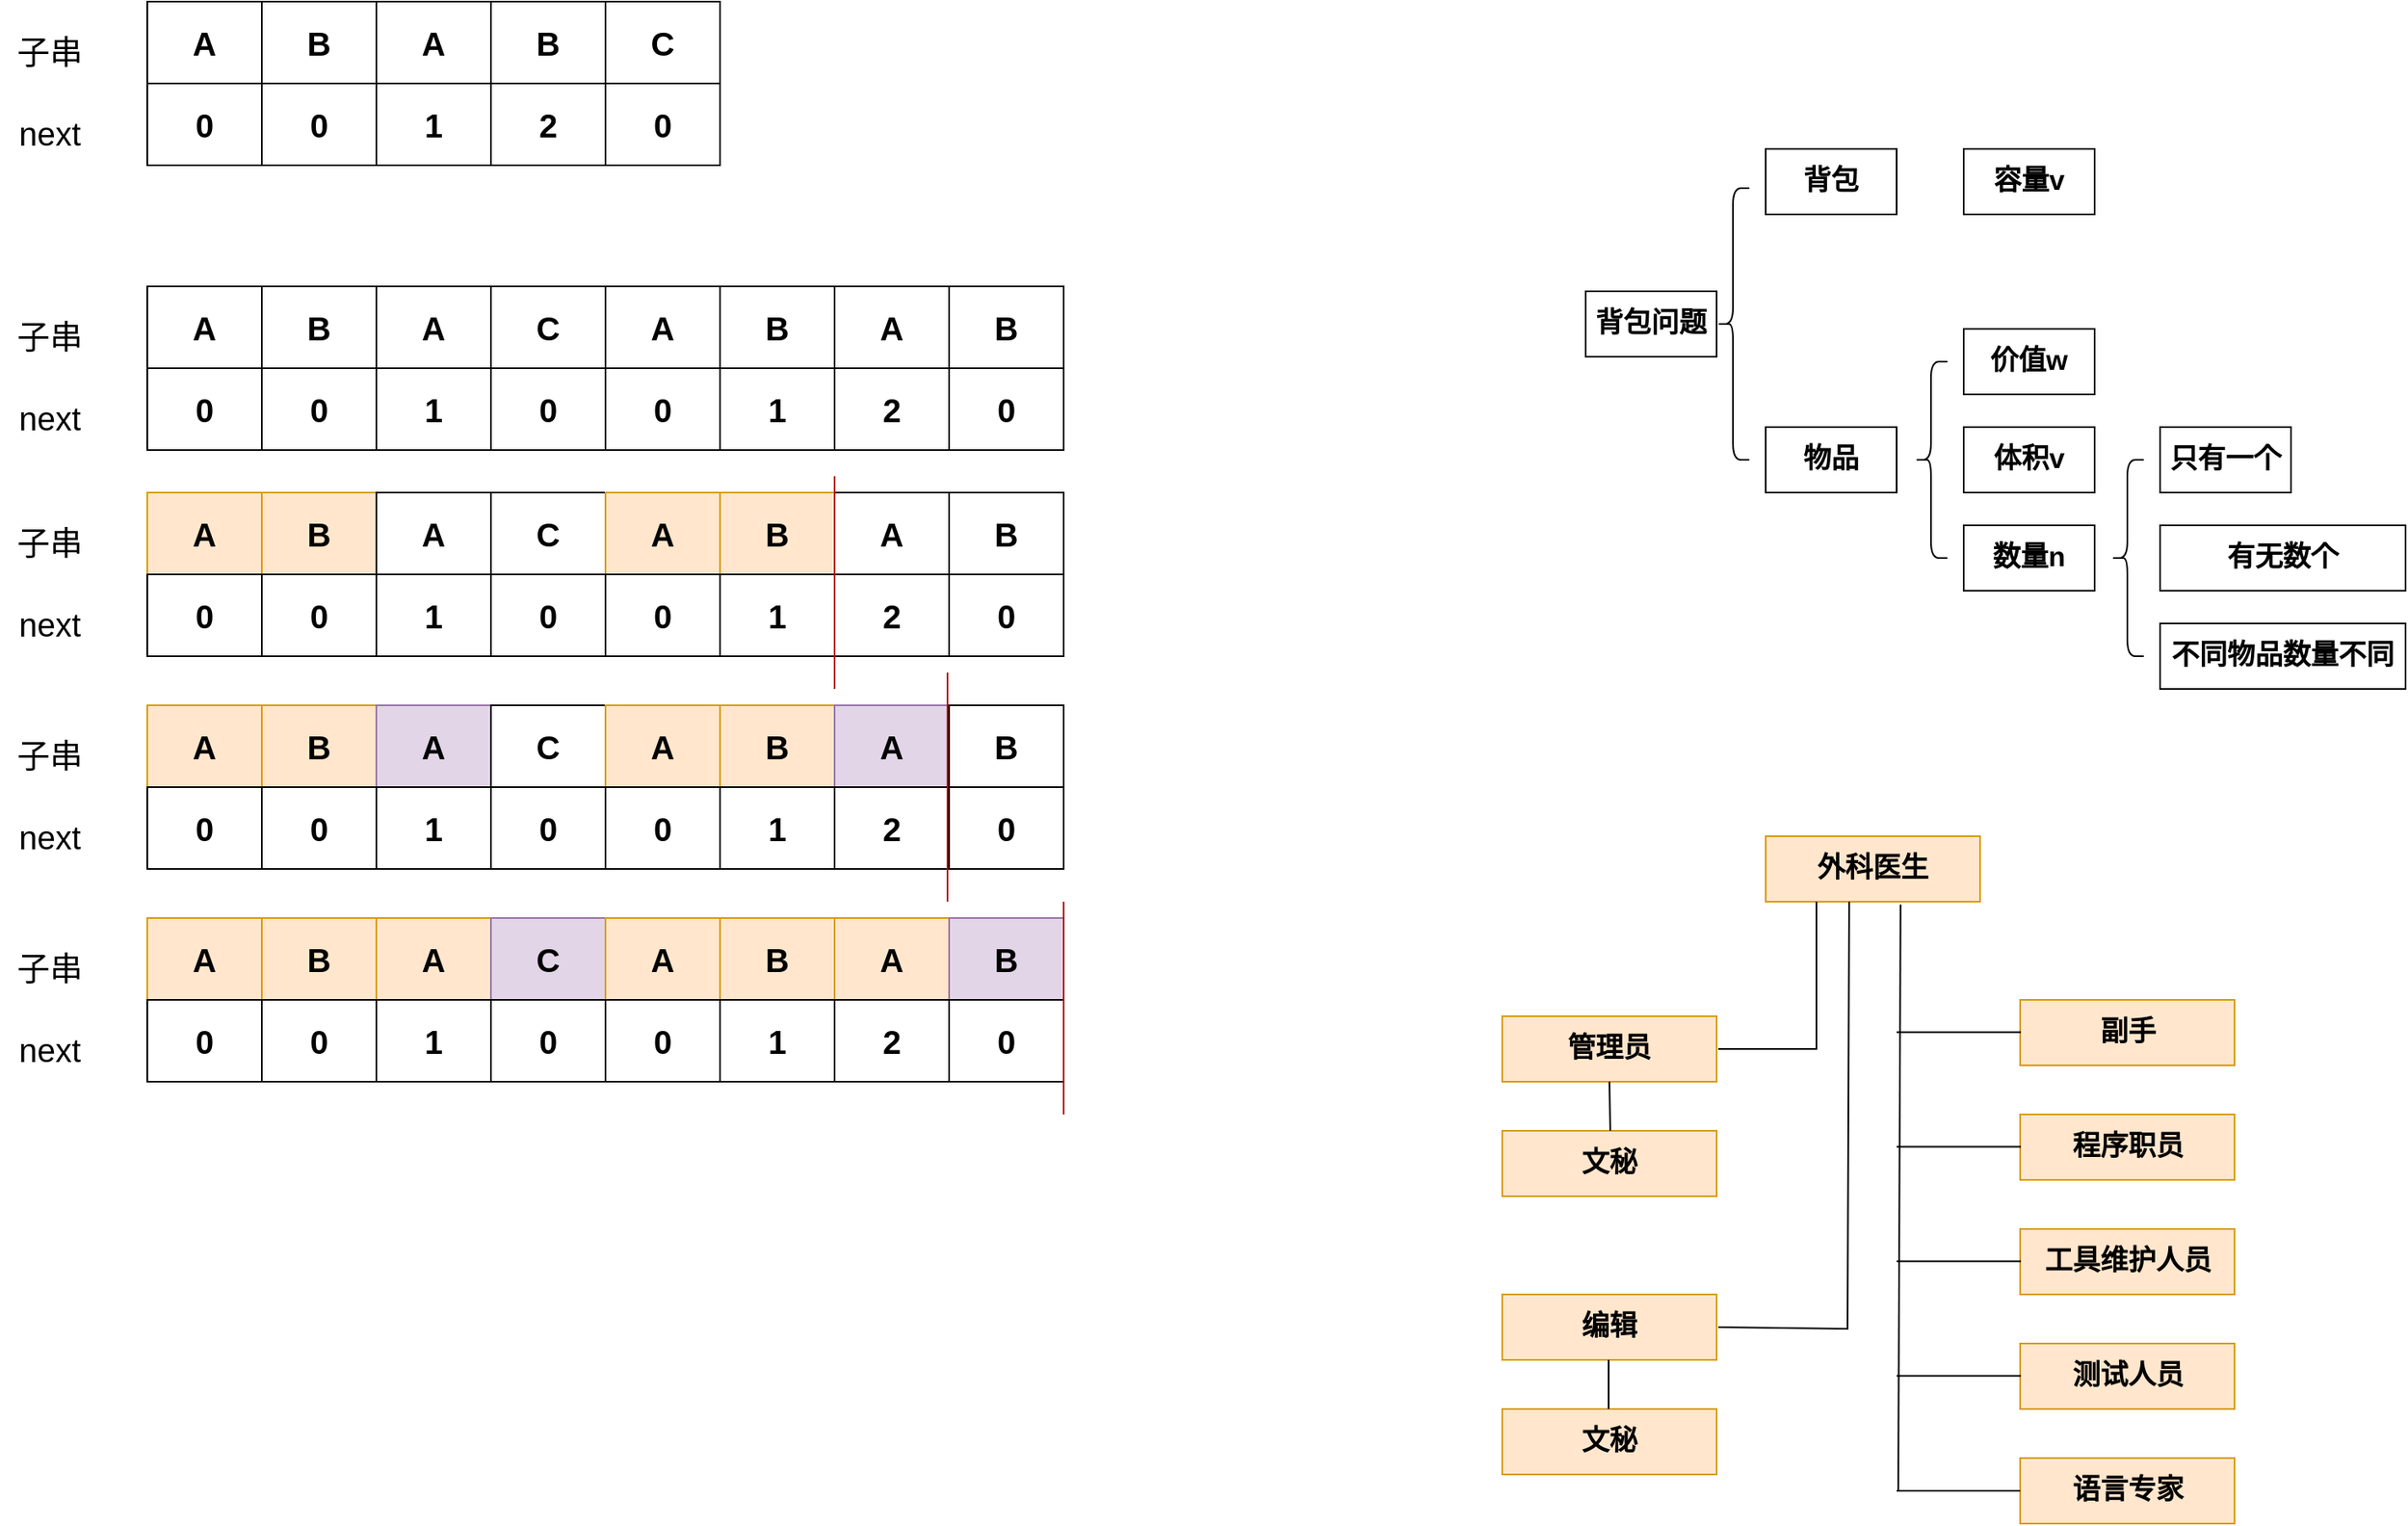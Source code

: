 <mxfile version="24.7.17">
  <diagram name="第 1 页" id="jig5XQP9XCwdvTIta5L3">
    <mxGraphModel dx="1285" dy="866" grid="1" gridSize="10" guides="1" tooltips="1" connect="1" arrows="1" fold="1" page="0" pageScale="1" pageWidth="1169" pageHeight="827" math="0" shadow="0">
      <root>
        <mxCell id="0" />
        <mxCell id="1" parent="0" />
        <mxCell id="a-c-lI692ojfHMqZbVmZ-2" value="&lt;b&gt;&lt;font style=&quot;font-size: 20px;&quot;&gt;A&lt;/font&gt;&lt;/b&gt;" style="rounded=0;whiteSpace=wrap;html=1;" parent="1" vertex="1">
          <mxGeometry x="330" y="140" width="70" height="50" as="geometry" />
        </mxCell>
        <mxCell id="a-c-lI692ojfHMqZbVmZ-3" value="&lt;b&gt;&lt;font style=&quot;font-size: 20px;&quot;&gt;0&lt;/font&gt;&lt;/b&gt;" style="rounded=0;whiteSpace=wrap;html=1;" parent="1" vertex="1">
          <mxGeometry x="330" y="190" width="70" height="50" as="geometry" />
        </mxCell>
        <mxCell id="a-c-lI692ojfHMqZbVmZ-4" value="&lt;b&gt;&lt;font style=&quot;font-size: 20px;&quot;&gt;B&lt;/font&gt;&lt;/b&gt;" style="rounded=0;whiteSpace=wrap;html=1;" parent="1" vertex="1">
          <mxGeometry x="400" y="140" width="70" height="50" as="geometry" />
        </mxCell>
        <mxCell id="a-c-lI692ojfHMqZbVmZ-5" value="&lt;b&gt;&lt;font style=&quot;font-size: 20px;&quot;&gt;0&lt;/font&gt;&lt;/b&gt;" style="rounded=0;whiteSpace=wrap;html=1;" parent="1" vertex="1">
          <mxGeometry x="400" y="190" width="70" height="50" as="geometry" />
        </mxCell>
        <mxCell id="a-c-lI692ojfHMqZbVmZ-6" value="&lt;b&gt;&lt;font style=&quot;font-size: 20px;&quot;&gt;A&lt;/font&gt;&lt;/b&gt;" style="rounded=0;whiteSpace=wrap;html=1;" parent="1" vertex="1">
          <mxGeometry x="470" y="140" width="70" height="50" as="geometry" />
        </mxCell>
        <mxCell id="a-c-lI692ojfHMqZbVmZ-7" value="&lt;b&gt;&lt;font style=&quot;font-size: 20px;&quot;&gt;1&lt;/font&gt;&lt;/b&gt;" style="rounded=0;whiteSpace=wrap;html=1;" parent="1" vertex="1">
          <mxGeometry x="470" y="190" width="70" height="50" as="geometry" />
        </mxCell>
        <mxCell id="a-c-lI692ojfHMqZbVmZ-8" value="&lt;b&gt;&lt;font style=&quot;font-size: 20px;&quot;&gt;B&lt;/font&gt;&lt;/b&gt;" style="rounded=0;whiteSpace=wrap;html=1;" parent="1" vertex="1">
          <mxGeometry x="540" y="140" width="70" height="50" as="geometry" />
        </mxCell>
        <mxCell id="a-c-lI692ojfHMqZbVmZ-9" value="&lt;b&gt;&lt;font style=&quot;font-size: 20px;&quot;&gt;2&lt;/font&gt;&lt;/b&gt;" style="rounded=0;whiteSpace=wrap;html=1;" parent="1" vertex="1">
          <mxGeometry x="540" y="190" width="70" height="50" as="geometry" />
        </mxCell>
        <mxCell id="a-c-lI692ojfHMqZbVmZ-10" value="&lt;b&gt;&lt;font style=&quot;font-size: 20px;&quot;&gt;C&lt;/font&gt;&lt;/b&gt;" style="rounded=0;whiteSpace=wrap;html=1;" parent="1" vertex="1">
          <mxGeometry x="610" y="140" width="70" height="50" as="geometry" />
        </mxCell>
        <mxCell id="a-c-lI692ojfHMqZbVmZ-11" value="&lt;b&gt;&lt;font style=&quot;font-size: 20px;&quot;&gt;0&lt;/font&gt;&lt;/b&gt;" style="rounded=0;whiteSpace=wrap;html=1;" parent="1" vertex="1">
          <mxGeometry x="610" y="190" width="70" height="50" as="geometry" />
        </mxCell>
        <mxCell id="a-c-lI692ojfHMqZbVmZ-14" value="子串" style="text;html=1;align=center;verticalAlign=middle;resizable=0;points=[];autosize=1;strokeColor=none;fillColor=none;fontSize=20;" parent="1" vertex="1">
          <mxGeometry x="240" y="150" width="60" height="40" as="geometry" />
        </mxCell>
        <mxCell id="a-c-lI692ojfHMqZbVmZ-15" value="next" style="text;html=1;align=center;verticalAlign=middle;resizable=0;points=[];autosize=1;strokeColor=none;fillColor=none;fontSize=20;" parent="1" vertex="1">
          <mxGeometry x="240" y="200" width="60" height="40" as="geometry" />
        </mxCell>
        <mxCell id="ZGrVJlca84TRzesFdWJW-1" value="&lt;b&gt;&lt;font style=&quot;font-size: 20px;&quot;&gt;A&lt;/font&gt;&lt;/b&gt;" style="rounded=0;whiteSpace=wrap;html=1;" parent="1" vertex="1">
          <mxGeometry x="330" y="314" width="70" height="50" as="geometry" />
        </mxCell>
        <mxCell id="ZGrVJlca84TRzesFdWJW-2" value="&lt;b&gt;&lt;font style=&quot;font-size: 20px;&quot;&gt;0&lt;/font&gt;&lt;/b&gt;" style="rounded=0;whiteSpace=wrap;html=1;" parent="1" vertex="1">
          <mxGeometry x="330" y="364" width="70" height="50" as="geometry" />
        </mxCell>
        <mxCell id="ZGrVJlca84TRzesFdWJW-3" value="&lt;b&gt;&lt;font style=&quot;font-size: 20px;&quot;&gt;B&lt;/font&gt;&lt;/b&gt;" style="rounded=0;whiteSpace=wrap;html=1;" parent="1" vertex="1">
          <mxGeometry x="400" y="314" width="70" height="50" as="geometry" />
        </mxCell>
        <mxCell id="ZGrVJlca84TRzesFdWJW-4" value="&lt;b&gt;&lt;font style=&quot;font-size: 20px;&quot;&gt;0&lt;/font&gt;&lt;/b&gt;" style="rounded=0;whiteSpace=wrap;html=1;" parent="1" vertex="1">
          <mxGeometry x="400" y="364" width="70" height="50" as="geometry" />
        </mxCell>
        <mxCell id="ZGrVJlca84TRzesFdWJW-5" value="&lt;b&gt;&lt;font style=&quot;font-size: 20px;&quot;&gt;A&lt;/font&gt;&lt;/b&gt;" style="rounded=0;whiteSpace=wrap;html=1;" parent="1" vertex="1">
          <mxGeometry x="470" y="314" width="70" height="50" as="geometry" />
        </mxCell>
        <mxCell id="ZGrVJlca84TRzesFdWJW-6" value="&lt;b&gt;&lt;font style=&quot;font-size: 20px;&quot;&gt;1&lt;/font&gt;&lt;/b&gt;" style="rounded=0;whiteSpace=wrap;html=1;" parent="1" vertex="1">
          <mxGeometry x="470" y="364" width="70" height="50" as="geometry" />
        </mxCell>
        <mxCell id="ZGrVJlca84TRzesFdWJW-7" value="&lt;b&gt;&lt;font style=&quot;font-size: 20px;&quot;&gt;C&lt;/font&gt;&lt;/b&gt;" style="rounded=0;whiteSpace=wrap;html=1;" parent="1" vertex="1">
          <mxGeometry x="540" y="314" width="70" height="50" as="geometry" />
        </mxCell>
        <mxCell id="ZGrVJlca84TRzesFdWJW-8" value="&lt;b&gt;&lt;font style=&quot;font-size: 20px;&quot;&gt;0&lt;/font&gt;&lt;/b&gt;" style="rounded=0;whiteSpace=wrap;html=1;" parent="1" vertex="1">
          <mxGeometry x="540" y="364" width="70" height="50" as="geometry" />
        </mxCell>
        <mxCell id="ZGrVJlca84TRzesFdWJW-9" value="&lt;b&gt;&lt;font style=&quot;font-size: 20px;&quot;&gt;A&lt;/font&gt;&lt;/b&gt;" style="rounded=0;whiteSpace=wrap;html=1;" parent="1" vertex="1">
          <mxGeometry x="610" y="314" width="70" height="50" as="geometry" />
        </mxCell>
        <mxCell id="ZGrVJlca84TRzesFdWJW-10" value="&lt;b&gt;&lt;font style=&quot;font-size: 20px;&quot;&gt;0&lt;/font&gt;&lt;/b&gt;" style="rounded=0;whiteSpace=wrap;html=1;" parent="1" vertex="1">
          <mxGeometry x="610" y="364" width="70" height="50" as="geometry" />
        </mxCell>
        <mxCell id="ZGrVJlca84TRzesFdWJW-11" value="子串" style="text;html=1;align=center;verticalAlign=middle;resizable=0;points=[];autosize=1;strokeColor=none;fillColor=none;fontSize=20;" parent="1" vertex="1">
          <mxGeometry x="240" y="324" width="60" height="40" as="geometry" />
        </mxCell>
        <mxCell id="ZGrVJlca84TRzesFdWJW-12" value="next" style="text;html=1;align=center;verticalAlign=middle;resizable=0;points=[];autosize=1;strokeColor=none;fillColor=none;fontSize=20;" parent="1" vertex="1">
          <mxGeometry x="240" y="374" width="60" height="40" as="geometry" />
        </mxCell>
        <mxCell id="ZGrVJlca84TRzesFdWJW-13" value="&lt;b&gt;&lt;font style=&quot;font-size: 20px;&quot;&gt;B&lt;/font&gt;&lt;/b&gt;" style="rounded=0;whiteSpace=wrap;html=1;" parent="1" vertex="1">
          <mxGeometry x="680" y="314" width="70" height="50" as="geometry" />
        </mxCell>
        <mxCell id="ZGrVJlca84TRzesFdWJW-14" value="&lt;b&gt;&lt;font style=&quot;font-size: 20px;&quot;&gt;1&lt;/font&gt;&lt;/b&gt;" style="rounded=0;whiteSpace=wrap;html=1;" parent="1" vertex="1">
          <mxGeometry x="680" y="364" width="70" height="50" as="geometry" />
        </mxCell>
        <mxCell id="ZGrVJlca84TRzesFdWJW-15" value="&lt;b&gt;&lt;font style=&quot;font-size: 20px;&quot;&gt;A&lt;/font&gt;&lt;/b&gt;" style="rounded=0;whiteSpace=wrap;html=1;" parent="1" vertex="1">
          <mxGeometry x="750" y="314" width="70" height="50" as="geometry" />
        </mxCell>
        <mxCell id="ZGrVJlca84TRzesFdWJW-16" value="&lt;b&gt;&lt;font style=&quot;font-size: 20px;&quot;&gt;2&lt;/font&gt;&lt;/b&gt;" style="rounded=0;whiteSpace=wrap;html=1;" parent="1" vertex="1">
          <mxGeometry x="750" y="364" width="70" height="50" as="geometry" />
        </mxCell>
        <mxCell id="ZGrVJlca84TRzesFdWJW-17" value="&lt;b&gt;&lt;font style=&quot;font-size: 20px;&quot;&gt;B&lt;/font&gt;&lt;/b&gt;" style="rounded=0;whiteSpace=wrap;html=1;" parent="1" vertex="1">
          <mxGeometry x="820" y="314" width="70" height="50" as="geometry" />
        </mxCell>
        <mxCell id="ZGrVJlca84TRzesFdWJW-18" value="&lt;b&gt;&lt;font style=&quot;font-size: 20px;&quot;&gt;0&lt;/font&gt;&lt;/b&gt;" style="rounded=0;whiteSpace=wrap;html=1;" parent="1" vertex="1">
          <mxGeometry x="820" y="364" width="70" height="50" as="geometry" />
        </mxCell>
        <mxCell id="ZGrVJlca84TRzesFdWJW-19" value="&lt;b&gt;&lt;font style=&quot;font-size: 20px;&quot;&gt;A&lt;/font&gt;&lt;/b&gt;" style="rounded=0;whiteSpace=wrap;html=1;fillColor=#ffe6cc;strokeColor=#d79b00;" parent="1" vertex="1">
          <mxGeometry x="330" y="440" width="70" height="50" as="geometry" />
        </mxCell>
        <mxCell id="ZGrVJlca84TRzesFdWJW-20" value="&lt;b&gt;&lt;font style=&quot;font-size: 20px;&quot;&gt;0&lt;/font&gt;&lt;/b&gt;" style="rounded=0;whiteSpace=wrap;html=1;" parent="1" vertex="1">
          <mxGeometry x="330" y="490" width="70" height="50" as="geometry" />
        </mxCell>
        <mxCell id="ZGrVJlca84TRzesFdWJW-21" value="&lt;b&gt;&lt;font style=&quot;font-size: 20px;&quot;&gt;B&lt;/font&gt;&lt;/b&gt;" style="rounded=0;whiteSpace=wrap;html=1;fillColor=#ffe6cc;strokeColor=#d79b00;" parent="1" vertex="1">
          <mxGeometry x="400" y="440" width="70" height="50" as="geometry" />
        </mxCell>
        <mxCell id="ZGrVJlca84TRzesFdWJW-22" value="&lt;b&gt;&lt;font style=&quot;font-size: 20px;&quot;&gt;0&lt;/font&gt;&lt;/b&gt;" style="rounded=0;whiteSpace=wrap;html=1;" parent="1" vertex="1">
          <mxGeometry x="400" y="490" width="70" height="50" as="geometry" />
        </mxCell>
        <mxCell id="ZGrVJlca84TRzesFdWJW-23" value="&lt;b&gt;&lt;font style=&quot;font-size: 20px;&quot;&gt;A&lt;/font&gt;&lt;/b&gt;" style="rounded=0;whiteSpace=wrap;html=1;" parent="1" vertex="1">
          <mxGeometry x="470" y="440" width="70" height="50" as="geometry" />
        </mxCell>
        <mxCell id="ZGrVJlca84TRzesFdWJW-24" value="&lt;b&gt;&lt;font style=&quot;font-size: 20px;&quot;&gt;1&lt;/font&gt;&lt;/b&gt;" style="rounded=0;whiteSpace=wrap;html=1;" parent="1" vertex="1">
          <mxGeometry x="470" y="490" width="70" height="50" as="geometry" />
        </mxCell>
        <mxCell id="ZGrVJlca84TRzesFdWJW-25" value="&lt;b&gt;&lt;font style=&quot;font-size: 20px;&quot;&gt;C&lt;/font&gt;&lt;/b&gt;" style="rounded=0;whiteSpace=wrap;html=1;" parent="1" vertex="1">
          <mxGeometry x="540" y="440" width="70" height="50" as="geometry" />
        </mxCell>
        <mxCell id="ZGrVJlca84TRzesFdWJW-26" value="&lt;b&gt;&lt;font style=&quot;font-size: 20px;&quot;&gt;0&lt;/font&gt;&lt;/b&gt;" style="rounded=0;whiteSpace=wrap;html=1;" parent="1" vertex="1">
          <mxGeometry x="540" y="490" width="70" height="50" as="geometry" />
        </mxCell>
        <mxCell id="ZGrVJlca84TRzesFdWJW-27" value="&lt;b&gt;&lt;font style=&quot;font-size: 20px;&quot;&gt;A&lt;/font&gt;&lt;/b&gt;" style="rounded=0;whiteSpace=wrap;html=1;fillColor=#ffe6cc;strokeColor=#d79b00;" parent="1" vertex="1">
          <mxGeometry x="610" y="440" width="70" height="50" as="geometry" />
        </mxCell>
        <mxCell id="ZGrVJlca84TRzesFdWJW-28" value="&lt;b&gt;&lt;font style=&quot;font-size: 20px;&quot;&gt;0&lt;/font&gt;&lt;/b&gt;" style="rounded=0;whiteSpace=wrap;html=1;" parent="1" vertex="1">
          <mxGeometry x="610" y="490" width="70" height="50" as="geometry" />
        </mxCell>
        <mxCell id="ZGrVJlca84TRzesFdWJW-29" value="子串" style="text;html=1;align=center;verticalAlign=middle;resizable=0;points=[];autosize=1;strokeColor=none;fillColor=none;fontSize=20;" parent="1" vertex="1">
          <mxGeometry x="240" y="450" width="60" height="40" as="geometry" />
        </mxCell>
        <mxCell id="ZGrVJlca84TRzesFdWJW-30" value="next" style="text;html=1;align=center;verticalAlign=middle;resizable=0;points=[];autosize=1;strokeColor=none;fillColor=none;fontSize=20;" parent="1" vertex="1">
          <mxGeometry x="240" y="500" width="60" height="40" as="geometry" />
        </mxCell>
        <mxCell id="ZGrVJlca84TRzesFdWJW-31" value="&lt;b&gt;&lt;font style=&quot;font-size: 20px;&quot;&gt;B&lt;/font&gt;&lt;/b&gt;" style="rounded=0;whiteSpace=wrap;html=1;fillColor=#ffe6cc;strokeColor=#d79b00;" parent="1" vertex="1">
          <mxGeometry x="680" y="440" width="70" height="50" as="geometry" />
        </mxCell>
        <mxCell id="ZGrVJlca84TRzesFdWJW-32" value="&lt;b&gt;&lt;font style=&quot;font-size: 20px;&quot;&gt;1&lt;/font&gt;&lt;/b&gt;" style="rounded=0;whiteSpace=wrap;html=1;" parent="1" vertex="1">
          <mxGeometry x="680" y="490" width="70" height="50" as="geometry" />
        </mxCell>
        <mxCell id="ZGrVJlca84TRzesFdWJW-33" value="&lt;b&gt;&lt;font style=&quot;font-size: 20px;&quot;&gt;A&lt;/font&gt;&lt;/b&gt;" style="rounded=0;whiteSpace=wrap;html=1;" parent="1" vertex="1">
          <mxGeometry x="750" y="440" width="70" height="50" as="geometry" />
        </mxCell>
        <mxCell id="ZGrVJlca84TRzesFdWJW-34" value="&lt;b&gt;&lt;font style=&quot;font-size: 20px;&quot;&gt;2&lt;/font&gt;&lt;/b&gt;" style="rounded=0;whiteSpace=wrap;html=1;" parent="1" vertex="1">
          <mxGeometry x="750" y="490" width="70" height="50" as="geometry" />
        </mxCell>
        <mxCell id="ZGrVJlca84TRzesFdWJW-35" value="&lt;b&gt;&lt;font style=&quot;font-size: 20px;&quot;&gt;B&lt;/font&gt;&lt;/b&gt;" style="rounded=0;whiteSpace=wrap;html=1;" parent="1" vertex="1">
          <mxGeometry x="820" y="440" width="70" height="50" as="geometry" />
        </mxCell>
        <mxCell id="ZGrVJlca84TRzesFdWJW-36" value="&lt;b&gt;&lt;font style=&quot;font-size: 20px;&quot;&gt;0&lt;/font&gt;&lt;/b&gt;" style="rounded=0;whiteSpace=wrap;html=1;" parent="1" vertex="1">
          <mxGeometry x="820" y="490" width="70" height="50" as="geometry" />
        </mxCell>
        <mxCell id="ZGrVJlca84TRzesFdWJW-37" value="" style="endArrow=none;html=1;rounded=0;fillColor=#e51400;strokeColor=#B20000;" parent="1" edge="1">
          <mxGeometry width="50" height="50" relative="1" as="geometry">
            <mxPoint x="750" y="560" as="sourcePoint" />
            <mxPoint x="750" y="430" as="targetPoint" />
          </mxGeometry>
        </mxCell>
        <mxCell id="ZGrVJlca84TRzesFdWJW-38" value="&lt;b&gt;&lt;font style=&quot;font-size: 20px;&quot;&gt;A&lt;/font&gt;&lt;/b&gt;" style="rounded=0;whiteSpace=wrap;html=1;fillColor=#ffe6cc;strokeColor=#d79b00;" parent="1" vertex="1">
          <mxGeometry x="330" y="570" width="70" height="50" as="geometry" />
        </mxCell>
        <mxCell id="ZGrVJlca84TRzesFdWJW-39" value="&lt;b&gt;&lt;font style=&quot;font-size: 20px;&quot;&gt;0&lt;/font&gt;&lt;/b&gt;" style="rounded=0;whiteSpace=wrap;html=1;" parent="1" vertex="1">
          <mxGeometry x="330" y="620" width="70" height="50" as="geometry" />
        </mxCell>
        <mxCell id="ZGrVJlca84TRzesFdWJW-40" value="&lt;b&gt;&lt;font style=&quot;font-size: 20px;&quot;&gt;B&lt;/font&gt;&lt;/b&gt;" style="rounded=0;whiteSpace=wrap;html=1;fillColor=#ffe6cc;strokeColor=#d79b00;" parent="1" vertex="1">
          <mxGeometry x="400" y="570" width="70" height="50" as="geometry" />
        </mxCell>
        <mxCell id="ZGrVJlca84TRzesFdWJW-41" value="&lt;b&gt;&lt;font style=&quot;font-size: 20px;&quot;&gt;0&lt;/font&gt;&lt;/b&gt;" style="rounded=0;whiteSpace=wrap;html=1;" parent="1" vertex="1">
          <mxGeometry x="400" y="620" width="70" height="50" as="geometry" />
        </mxCell>
        <mxCell id="ZGrVJlca84TRzesFdWJW-42" value="&lt;b&gt;&lt;font style=&quot;font-size: 20px;&quot;&gt;A&lt;/font&gt;&lt;/b&gt;" style="rounded=0;whiteSpace=wrap;html=1;fillColor=#e1d5e7;strokeColor=#9673a6;" parent="1" vertex="1">
          <mxGeometry x="470" y="570" width="70" height="50" as="geometry" />
        </mxCell>
        <mxCell id="ZGrVJlca84TRzesFdWJW-43" value="&lt;b&gt;&lt;font style=&quot;font-size: 20px;&quot;&gt;1&lt;/font&gt;&lt;/b&gt;" style="rounded=0;whiteSpace=wrap;html=1;" parent="1" vertex="1">
          <mxGeometry x="470" y="620" width="70" height="50" as="geometry" />
        </mxCell>
        <mxCell id="ZGrVJlca84TRzesFdWJW-44" value="&lt;b&gt;&lt;font style=&quot;font-size: 20px;&quot;&gt;C&lt;/font&gt;&lt;/b&gt;" style="rounded=0;whiteSpace=wrap;html=1;" parent="1" vertex="1">
          <mxGeometry x="540" y="570" width="70" height="50" as="geometry" />
        </mxCell>
        <mxCell id="ZGrVJlca84TRzesFdWJW-45" value="&lt;b&gt;&lt;font style=&quot;font-size: 20px;&quot;&gt;0&lt;/font&gt;&lt;/b&gt;" style="rounded=0;whiteSpace=wrap;html=1;" parent="1" vertex="1">
          <mxGeometry x="540" y="620" width="70" height="50" as="geometry" />
        </mxCell>
        <mxCell id="ZGrVJlca84TRzesFdWJW-46" value="&lt;b&gt;&lt;font style=&quot;font-size: 20px;&quot;&gt;A&lt;/font&gt;&lt;/b&gt;" style="rounded=0;whiteSpace=wrap;html=1;fillColor=#ffe6cc;strokeColor=#d79b00;" parent="1" vertex="1">
          <mxGeometry x="610" y="570" width="70" height="50" as="geometry" />
        </mxCell>
        <mxCell id="ZGrVJlca84TRzesFdWJW-47" value="&lt;b&gt;&lt;font style=&quot;font-size: 20px;&quot;&gt;0&lt;/font&gt;&lt;/b&gt;" style="rounded=0;whiteSpace=wrap;html=1;" parent="1" vertex="1">
          <mxGeometry x="610" y="620" width="70" height="50" as="geometry" />
        </mxCell>
        <mxCell id="ZGrVJlca84TRzesFdWJW-48" value="子串" style="text;html=1;align=center;verticalAlign=middle;resizable=0;points=[];autosize=1;strokeColor=none;fillColor=none;fontSize=20;" parent="1" vertex="1">
          <mxGeometry x="240" y="580" width="60" height="40" as="geometry" />
        </mxCell>
        <mxCell id="ZGrVJlca84TRzesFdWJW-49" value="next" style="text;html=1;align=center;verticalAlign=middle;resizable=0;points=[];autosize=1;strokeColor=none;fillColor=none;fontSize=20;" parent="1" vertex="1">
          <mxGeometry x="240" y="630" width="60" height="40" as="geometry" />
        </mxCell>
        <mxCell id="ZGrVJlca84TRzesFdWJW-50" value="&lt;b&gt;&lt;font style=&quot;font-size: 20px;&quot;&gt;B&lt;/font&gt;&lt;/b&gt;" style="rounded=0;whiteSpace=wrap;html=1;fillColor=#ffe6cc;strokeColor=#d79b00;" parent="1" vertex="1">
          <mxGeometry x="680" y="570" width="70" height="50" as="geometry" />
        </mxCell>
        <mxCell id="ZGrVJlca84TRzesFdWJW-51" value="&lt;b&gt;&lt;font style=&quot;font-size: 20px;&quot;&gt;1&lt;/font&gt;&lt;/b&gt;" style="rounded=0;whiteSpace=wrap;html=1;" parent="1" vertex="1">
          <mxGeometry x="680" y="620" width="70" height="50" as="geometry" />
        </mxCell>
        <mxCell id="ZGrVJlca84TRzesFdWJW-52" value="&lt;b&gt;&lt;font style=&quot;font-size: 20px;&quot;&gt;A&lt;/font&gt;&lt;/b&gt;" style="rounded=0;whiteSpace=wrap;html=1;fillColor=#e1d5e7;strokeColor=#9673a6;" parent="1" vertex="1">
          <mxGeometry x="750" y="570" width="70" height="50" as="geometry" />
        </mxCell>
        <mxCell id="ZGrVJlca84TRzesFdWJW-53" value="&lt;b&gt;&lt;font style=&quot;font-size: 20px;&quot;&gt;2&lt;/font&gt;&lt;/b&gt;" style="rounded=0;whiteSpace=wrap;html=1;" parent="1" vertex="1">
          <mxGeometry x="750" y="620" width="70" height="50" as="geometry" />
        </mxCell>
        <mxCell id="ZGrVJlca84TRzesFdWJW-54" value="&lt;b&gt;&lt;font style=&quot;font-size: 20px;&quot;&gt;B&lt;/font&gt;&lt;/b&gt;" style="rounded=0;whiteSpace=wrap;html=1;" parent="1" vertex="1">
          <mxGeometry x="820" y="570" width="70" height="50" as="geometry" />
        </mxCell>
        <mxCell id="ZGrVJlca84TRzesFdWJW-55" value="&lt;b&gt;&lt;font style=&quot;font-size: 20px;&quot;&gt;0&lt;/font&gt;&lt;/b&gt;" style="rounded=0;whiteSpace=wrap;html=1;" parent="1" vertex="1">
          <mxGeometry x="820" y="620" width="70" height="50" as="geometry" />
        </mxCell>
        <mxCell id="ZGrVJlca84TRzesFdWJW-56" value="" style="endArrow=none;html=1;rounded=0;fillColor=#e51400;strokeColor=#B20000;" parent="1" edge="1">
          <mxGeometry width="50" height="50" relative="1" as="geometry">
            <mxPoint x="819" y="690" as="sourcePoint" />
            <mxPoint x="819" y="550" as="targetPoint" />
          </mxGeometry>
        </mxCell>
        <mxCell id="ZGrVJlca84TRzesFdWJW-57" value="&lt;b&gt;&lt;font style=&quot;font-size: 20px;&quot;&gt;A&lt;/font&gt;&lt;/b&gt;" style="rounded=0;whiteSpace=wrap;html=1;fillColor=#ffe6cc;strokeColor=#d79b00;" parent="1" vertex="1">
          <mxGeometry x="330" y="700" width="70" height="50" as="geometry" />
        </mxCell>
        <mxCell id="ZGrVJlca84TRzesFdWJW-58" value="&lt;b&gt;&lt;font style=&quot;font-size: 20px;&quot;&gt;0&lt;/font&gt;&lt;/b&gt;" style="rounded=0;whiteSpace=wrap;html=1;" parent="1" vertex="1">
          <mxGeometry x="330" y="750" width="70" height="50" as="geometry" />
        </mxCell>
        <mxCell id="ZGrVJlca84TRzesFdWJW-59" value="&lt;b&gt;&lt;font style=&quot;font-size: 20px;&quot;&gt;B&lt;/font&gt;&lt;/b&gt;" style="rounded=0;whiteSpace=wrap;html=1;fillColor=#ffe6cc;strokeColor=#d79b00;" parent="1" vertex="1">
          <mxGeometry x="400" y="700" width="70" height="50" as="geometry" />
        </mxCell>
        <mxCell id="ZGrVJlca84TRzesFdWJW-60" value="&lt;b&gt;&lt;font style=&quot;font-size: 20px;&quot;&gt;0&lt;/font&gt;&lt;/b&gt;" style="rounded=0;whiteSpace=wrap;html=1;" parent="1" vertex="1">
          <mxGeometry x="400" y="750" width="70" height="50" as="geometry" />
        </mxCell>
        <mxCell id="ZGrVJlca84TRzesFdWJW-61" value="&lt;b&gt;&lt;font style=&quot;font-size: 20px;&quot;&gt;A&lt;/font&gt;&lt;/b&gt;" style="rounded=0;whiteSpace=wrap;html=1;fillColor=#ffe6cc;strokeColor=#d79b00;" parent="1" vertex="1">
          <mxGeometry x="470" y="700" width="70" height="50" as="geometry" />
        </mxCell>
        <mxCell id="ZGrVJlca84TRzesFdWJW-62" value="&lt;b&gt;&lt;font style=&quot;font-size: 20px;&quot;&gt;1&lt;/font&gt;&lt;/b&gt;" style="rounded=0;whiteSpace=wrap;html=1;" parent="1" vertex="1">
          <mxGeometry x="470" y="750" width="70" height="50" as="geometry" />
        </mxCell>
        <mxCell id="ZGrVJlca84TRzesFdWJW-63" value="&lt;b&gt;&lt;font style=&quot;font-size: 20px;&quot;&gt;C&lt;/font&gt;&lt;/b&gt;" style="rounded=0;whiteSpace=wrap;html=1;fillColor=#e1d5e7;strokeColor=#9673a6;" parent="1" vertex="1">
          <mxGeometry x="540" y="700" width="70" height="50" as="geometry" />
        </mxCell>
        <mxCell id="ZGrVJlca84TRzesFdWJW-64" value="&lt;b&gt;&lt;font style=&quot;font-size: 20px;&quot;&gt;0&lt;/font&gt;&lt;/b&gt;" style="rounded=0;whiteSpace=wrap;html=1;" parent="1" vertex="1">
          <mxGeometry x="540" y="750" width="70" height="50" as="geometry" />
        </mxCell>
        <mxCell id="ZGrVJlca84TRzesFdWJW-65" value="&lt;b&gt;&lt;font style=&quot;font-size: 20px;&quot;&gt;A&lt;/font&gt;&lt;/b&gt;" style="rounded=0;whiteSpace=wrap;html=1;fillColor=#ffe6cc;strokeColor=#d79b00;" parent="1" vertex="1">
          <mxGeometry x="610" y="700" width="70" height="50" as="geometry" />
        </mxCell>
        <mxCell id="ZGrVJlca84TRzesFdWJW-66" value="&lt;b&gt;&lt;font style=&quot;font-size: 20px;&quot;&gt;0&lt;/font&gt;&lt;/b&gt;" style="rounded=0;whiteSpace=wrap;html=1;" parent="1" vertex="1">
          <mxGeometry x="610" y="750" width="70" height="50" as="geometry" />
        </mxCell>
        <mxCell id="ZGrVJlca84TRzesFdWJW-67" value="子串" style="text;html=1;align=center;verticalAlign=middle;resizable=0;points=[];autosize=1;strokeColor=none;fillColor=none;fontSize=20;" parent="1" vertex="1">
          <mxGeometry x="240" y="710" width="60" height="40" as="geometry" />
        </mxCell>
        <mxCell id="ZGrVJlca84TRzesFdWJW-68" value="next" style="text;html=1;align=center;verticalAlign=middle;resizable=0;points=[];autosize=1;strokeColor=none;fillColor=none;fontSize=20;" parent="1" vertex="1">
          <mxGeometry x="240" y="760" width="60" height="40" as="geometry" />
        </mxCell>
        <mxCell id="ZGrVJlca84TRzesFdWJW-69" value="&lt;b&gt;&lt;font style=&quot;font-size: 20px;&quot;&gt;B&lt;/font&gt;&lt;/b&gt;" style="rounded=0;whiteSpace=wrap;html=1;fillColor=#ffe6cc;strokeColor=#d79b00;" parent="1" vertex="1">
          <mxGeometry x="680" y="700" width="70" height="50" as="geometry" />
        </mxCell>
        <mxCell id="ZGrVJlca84TRzesFdWJW-70" value="&lt;b&gt;&lt;font style=&quot;font-size: 20px;&quot;&gt;1&lt;/font&gt;&lt;/b&gt;" style="rounded=0;whiteSpace=wrap;html=1;" parent="1" vertex="1">
          <mxGeometry x="680" y="750" width="70" height="50" as="geometry" />
        </mxCell>
        <mxCell id="ZGrVJlca84TRzesFdWJW-71" value="&lt;b&gt;&lt;font style=&quot;font-size: 20px;&quot;&gt;A&lt;/font&gt;&lt;/b&gt;" style="rounded=0;whiteSpace=wrap;html=1;fillColor=#ffe6cc;strokeColor=#d79b00;" parent="1" vertex="1">
          <mxGeometry x="750" y="700" width="70" height="50" as="geometry" />
        </mxCell>
        <mxCell id="ZGrVJlca84TRzesFdWJW-72" value="&lt;b&gt;&lt;font style=&quot;font-size: 20px;&quot;&gt;2&lt;/font&gt;&lt;/b&gt;" style="rounded=0;whiteSpace=wrap;html=1;" parent="1" vertex="1">
          <mxGeometry x="750" y="750" width="70" height="50" as="geometry" />
        </mxCell>
        <mxCell id="ZGrVJlca84TRzesFdWJW-73" value="&lt;b&gt;&lt;font style=&quot;font-size: 20px;&quot;&gt;B&lt;/font&gt;&lt;/b&gt;" style="rounded=0;whiteSpace=wrap;html=1;fillColor=#e1d5e7;strokeColor=#9673a6;" parent="1" vertex="1">
          <mxGeometry x="820" y="700" width="70" height="50" as="geometry" />
        </mxCell>
        <mxCell id="ZGrVJlca84TRzesFdWJW-74" value="&lt;b&gt;&lt;font style=&quot;font-size: 20px;&quot;&gt;0&lt;/font&gt;&lt;/b&gt;" style="rounded=0;whiteSpace=wrap;html=1;" parent="1" vertex="1">
          <mxGeometry x="820" y="750" width="70" height="50" as="geometry" />
        </mxCell>
        <mxCell id="ZGrVJlca84TRzesFdWJW-75" value="" style="endArrow=none;html=1;rounded=0;fillColor=#e51400;strokeColor=#B20000;" parent="1" edge="1">
          <mxGeometry width="50" height="50" relative="1" as="geometry">
            <mxPoint x="890" y="820" as="sourcePoint" />
            <mxPoint x="890" y="690" as="targetPoint" />
          </mxGeometry>
        </mxCell>
        <mxCell id="l3WoPUknyc_20ClBkrL5-1" value="&lt;b&gt;&lt;font style=&quot;font-size: 17px;&quot;&gt;背包问题&lt;/font&gt;&lt;/b&gt;" style="whiteSpace=wrap;html=1;" parent="1" vertex="1">
          <mxGeometry x="1209" y="317" width="80" height="40" as="geometry" />
        </mxCell>
        <mxCell id="l3WoPUknyc_20ClBkrL5-3" value="&lt;b&gt;&lt;font style=&quot;font-size: 17px;&quot;&gt;背包&lt;/font&gt;&lt;/b&gt;" style="whiteSpace=wrap;html=1;" parent="1" vertex="1">
          <mxGeometry x="1319" y="230" width="80" height="40" as="geometry" />
        </mxCell>
        <mxCell id="l3WoPUknyc_20ClBkrL5-4" value="&lt;b&gt;&lt;font style=&quot;font-size: 17px;&quot;&gt;物品&lt;/font&gt;&lt;/b&gt;" style="whiteSpace=wrap;html=1;" parent="1" vertex="1">
          <mxGeometry x="1319" y="400" width="80" height="40" as="geometry" />
        </mxCell>
        <mxCell id="l3WoPUknyc_20ClBkrL5-5" value="" style="shape=curlyBracket;whiteSpace=wrap;html=1;rounded=1;labelPosition=left;verticalLabelPosition=middle;align=right;verticalAlign=middle;" parent="1" vertex="1">
          <mxGeometry x="1289" y="254" width="20" height="166" as="geometry" />
        </mxCell>
        <mxCell id="l3WoPUknyc_20ClBkrL5-6" value="&lt;b&gt;&lt;font style=&quot;font-size: 17px;&quot;&gt;价值w&lt;/font&gt;&lt;/b&gt;" style="whiteSpace=wrap;html=1;" parent="1" vertex="1">
          <mxGeometry x="1440" y="340" width="80" height="40" as="geometry" />
        </mxCell>
        <mxCell id="l3WoPUknyc_20ClBkrL5-7" value="&lt;b&gt;&lt;font style=&quot;font-size: 17px;&quot;&gt;体积v&lt;/font&gt;&lt;/b&gt;" style="whiteSpace=wrap;html=1;" parent="1" vertex="1">
          <mxGeometry x="1440" y="400" width="80" height="40" as="geometry" />
        </mxCell>
        <mxCell id="l3WoPUknyc_20ClBkrL5-8" value="" style="shape=curlyBracket;whiteSpace=wrap;html=1;rounded=1;labelPosition=left;verticalLabelPosition=middle;align=right;verticalAlign=middle;" parent="1" vertex="1">
          <mxGeometry x="1410" y="360" width="20" height="120" as="geometry" />
        </mxCell>
        <mxCell id="l3WoPUknyc_20ClBkrL5-9" value="&lt;b&gt;&lt;font style=&quot;font-size: 17px;&quot;&gt;容量v&lt;/font&gt;&lt;/b&gt;" style="whiteSpace=wrap;html=1;" parent="1" vertex="1">
          <mxGeometry x="1440" y="230" width="80" height="40" as="geometry" />
        </mxCell>
        <mxCell id="l3WoPUknyc_20ClBkrL5-11" value="&lt;b&gt;&lt;font style=&quot;font-size: 17px;&quot;&gt;数量n&lt;/font&gt;&lt;/b&gt;" style="whiteSpace=wrap;html=1;" parent="1" vertex="1">
          <mxGeometry x="1440" y="460" width="80" height="40" as="geometry" />
        </mxCell>
        <mxCell id="l3WoPUknyc_20ClBkrL5-12" value="&lt;b&gt;&lt;font style=&quot;font-size: 17px;&quot;&gt;只有一个&lt;/font&gt;&lt;/b&gt;" style="whiteSpace=wrap;html=1;" parent="1" vertex="1">
          <mxGeometry x="1560" y="400" width="80" height="40" as="geometry" />
        </mxCell>
        <mxCell id="l3WoPUknyc_20ClBkrL5-14" value="" style="shape=curlyBracket;whiteSpace=wrap;html=1;rounded=1;labelPosition=left;verticalLabelPosition=middle;align=right;verticalAlign=middle;" parent="1" vertex="1">
          <mxGeometry x="1530" y="420" width="20" height="120" as="geometry" />
        </mxCell>
        <mxCell id="l3WoPUknyc_20ClBkrL5-15" value="&lt;b&gt;&lt;font style=&quot;font-size: 17px;&quot;&gt;不同物品数量不同&lt;/font&gt;&lt;/b&gt;" style="whiteSpace=wrap;html=1;" parent="1" vertex="1">
          <mxGeometry x="1560" y="520" width="150" height="40" as="geometry" />
        </mxCell>
        <mxCell id="l3WoPUknyc_20ClBkrL5-18" value="&lt;b&gt;&lt;font style=&quot;font-size: 17px;&quot;&gt;有无数个&lt;/font&gt;&lt;/b&gt;" style="whiteSpace=wrap;html=1;" parent="1" vertex="1">
          <mxGeometry x="1560" y="460" width="150" height="40" as="geometry" />
        </mxCell>
        <mxCell id="SGfuqSxOl_KKEbrOfxLH-2" value="&lt;b&gt;&lt;font style=&quot;font-size: 17px;&quot;&gt;外科医生&lt;/font&gt;&lt;/b&gt;" style="whiteSpace=wrap;html=1;fillColor=#ffe6cc;strokeColor=#d79b00;" vertex="1" parent="1">
          <mxGeometry x="1319" y="650" width="131" height="40" as="geometry" />
        </mxCell>
        <mxCell id="SGfuqSxOl_KKEbrOfxLH-3" value="&lt;b&gt;&lt;font style=&quot;font-size: 17px;&quot;&gt;副手&lt;/font&gt;&lt;/b&gt;" style="whiteSpace=wrap;html=1;fillColor=#ffe6cc;strokeColor=#d79b00;" vertex="1" parent="1">
          <mxGeometry x="1474.5" y="750" width="131" height="40" as="geometry" />
        </mxCell>
        <mxCell id="SGfuqSxOl_KKEbrOfxLH-4" value="&lt;b&gt;&lt;font style=&quot;font-size: 17px;&quot;&gt;程序职员&lt;/font&gt;&lt;/b&gt;" style="whiteSpace=wrap;html=1;fillColor=#ffe6cc;strokeColor=#d79b00;" vertex="1" parent="1">
          <mxGeometry x="1474.5" y="820" width="131" height="40" as="geometry" />
        </mxCell>
        <mxCell id="SGfuqSxOl_KKEbrOfxLH-5" value="&lt;b&gt;&lt;font style=&quot;font-size: 17px;&quot;&gt;工具维护人员&lt;/font&gt;&lt;/b&gt;" style="whiteSpace=wrap;html=1;fillColor=#ffe6cc;strokeColor=#d79b00;" vertex="1" parent="1">
          <mxGeometry x="1474.5" y="890" width="131" height="40" as="geometry" />
        </mxCell>
        <mxCell id="SGfuqSxOl_KKEbrOfxLH-6" value="&lt;b&gt;&lt;font style=&quot;font-size: 17px;&quot;&gt;测试人员&lt;/font&gt;&lt;/b&gt;" style="whiteSpace=wrap;html=1;fillColor=#ffe6cc;strokeColor=#d79b00;" vertex="1" parent="1">
          <mxGeometry x="1474.5" y="960" width="131" height="40" as="geometry" />
        </mxCell>
        <mxCell id="SGfuqSxOl_KKEbrOfxLH-7" value="&lt;b&gt;&lt;font style=&quot;font-size: 17px;&quot;&gt;语言专家&lt;/font&gt;&lt;/b&gt;" style="whiteSpace=wrap;html=1;fillColor=#ffe6cc;strokeColor=#d79b00;" vertex="1" parent="1">
          <mxGeometry x="1474.5" y="1030" width="131" height="40" as="geometry" />
        </mxCell>
        <mxCell id="SGfuqSxOl_KKEbrOfxLH-8" value="&lt;b&gt;&lt;font style=&quot;font-size: 17px;&quot;&gt;管理员&lt;/font&gt;&lt;/b&gt;" style="whiteSpace=wrap;html=1;fillColor=#ffe6cc;strokeColor=#d79b00;" vertex="1" parent="1">
          <mxGeometry x="1158" y="760" width="131" height="40" as="geometry" />
        </mxCell>
        <mxCell id="SGfuqSxOl_KKEbrOfxLH-9" value="&lt;b&gt;&lt;font style=&quot;font-size: 17px;&quot;&gt;文秘&lt;/font&gt;&lt;/b&gt;" style="whiteSpace=wrap;html=1;fillColor=#ffe6cc;strokeColor=#d79b00;" vertex="1" parent="1">
          <mxGeometry x="1158" y="830" width="131" height="40" as="geometry" />
        </mxCell>
        <mxCell id="SGfuqSxOl_KKEbrOfxLH-10" value="&lt;b&gt;&lt;font style=&quot;font-size: 17px;&quot;&gt;编辑&lt;/font&gt;&lt;/b&gt;" style="whiteSpace=wrap;html=1;fillColor=#ffe6cc;strokeColor=#d79b00;" vertex="1" parent="1">
          <mxGeometry x="1158" y="930" width="131" height="40" as="geometry" />
        </mxCell>
        <mxCell id="SGfuqSxOl_KKEbrOfxLH-11" value="&lt;b&gt;&lt;font style=&quot;font-size: 17px;&quot;&gt;文秘&lt;/font&gt;&lt;/b&gt;" style="whiteSpace=wrap;html=1;fillColor=#ffe6cc;strokeColor=#d79b00;" vertex="1" parent="1">
          <mxGeometry x="1158" y="1000" width="131" height="40" as="geometry" />
        </mxCell>
        <mxCell id="SGfuqSxOl_KKEbrOfxLH-12" value="" style="endArrow=none;html=1;rounded=0;entryX=0.5;entryY=1;entryDx=0;entryDy=0;" edge="1" parent="1" target="SGfuqSxOl_KKEbrOfxLH-8">
          <mxGeometry width="50" height="50" relative="1" as="geometry">
            <mxPoint x="1224" y="830" as="sourcePoint" />
            <mxPoint x="1274" y="780" as="targetPoint" />
          </mxGeometry>
        </mxCell>
        <mxCell id="SGfuqSxOl_KKEbrOfxLH-13" value="" style="endArrow=none;html=1;rounded=0;entryX=0.5;entryY=1;entryDx=0;entryDy=0;" edge="1" parent="1">
          <mxGeometry width="50" height="50" relative="1" as="geometry">
            <mxPoint x="1223" y="1000" as="sourcePoint" />
            <mxPoint x="1223" y="970" as="targetPoint" />
          </mxGeometry>
        </mxCell>
        <mxCell id="SGfuqSxOl_KKEbrOfxLH-14" value="" style="endArrow=none;html=1;rounded=0;" edge="1" parent="1">
          <mxGeometry width="50" height="50" relative="1" as="geometry">
            <mxPoint x="1290" y="780" as="sourcePoint" />
            <mxPoint x="1350" y="690" as="targetPoint" />
            <Array as="points">
              <mxPoint x="1350" y="780" />
            </Array>
          </mxGeometry>
        </mxCell>
        <mxCell id="SGfuqSxOl_KKEbrOfxLH-15" value="" style="endArrow=none;html=1;rounded=0;" edge="1" parent="1">
          <mxGeometry width="50" height="50" relative="1" as="geometry">
            <mxPoint x="1290" y="950" as="sourcePoint" />
            <mxPoint x="1370" y="690" as="targetPoint" />
            <Array as="points">
              <mxPoint x="1369" y="951" />
            </Array>
          </mxGeometry>
        </mxCell>
        <mxCell id="SGfuqSxOl_KKEbrOfxLH-17" value="" style="endArrow=none;html=1;rounded=0;entryX=0.629;entryY=1.043;entryDx=0;entryDy=0;entryPerimeter=0;" edge="1" parent="1" target="SGfuqSxOl_KKEbrOfxLH-2">
          <mxGeometry width="50" height="50" relative="1" as="geometry">
            <mxPoint x="1400" y="1050" as="sourcePoint" />
            <mxPoint x="1460" y="890" as="targetPoint" />
          </mxGeometry>
        </mxCell>
        <mxCell id="SGfuqSxOl_KKEbrOfxLH-18" value="" style="endArrow=none;html=1;rounded=0;entryX=0;entryY=0.5;entryDx=0;entryDy=0;" edge="1" parent="1" target="SGfuqSxOl_KKEbrOfxLH-7">
          <mxGeometry width="50" height="50" relative="1" as="geometry">
            <mxPoint x="1399" y="1050" as="sourcePoint" />
            <mxPoint x="1449" y="1000" as="targetPoint" />
          </mxGeometry>
        </mxCell>
        <mxCell id="SGfuqSxOl_KKEbrOfxLH-19" value="" style="endArrow=none;html=1;rounded=0;entryX=0;entryY=0.5;entryDx=0;entryDy=0;" edge="1" parent="1">
          <mxGeometry width="50" height="50" relative="1" as="geometry">
            <mxPoint x="1399" y="979.71" as="sourcePoint" />
            <mxPoint x="1475" y="979.71" as="targetPoint" />
          </mxGeometry>
        </mxCell>
        <mxCell id="SGfuqSxOl_KKEbrOfxLH-20" value="" style="endArrow=none;html=1;rounded=0;entryX=0;entryY=0.5;entryDx=0;entryDy=0;" edge="1" parent="1">
          <mxGeometry width="50" height="50" relative="1" as="geometry">
            <mxPoint x="1399" y="909.71" as="sourcePoint" />
            <mxPoint x="1475" y="909.71" as="targetPoint" />
          </mxGeometry>
        </mxCell>
        <mxCell id="SGfuqSxOl_KKEbrOfxLH-21" value="" style="endArrow=none;html=1;rounded=0;entryX=0;entryY=0.5;entryDx=0;entryDy=0;" edge="1" parent="1">
          <mxGeometry width="50" height="50" relative="1" as="geometry">
            <mxPoint x="1399" y="839.71" as="sourcePoint" />
            <mxPoint x="1475" y="839.71" as="targetPoint" />
          </mxGeometry>
        </mxCell>
        <mxCell id="SGfuqSxOl_KKEbrOfxLH-22" value="" style="endArrow=none;html=1;rounded=0;entryX=0;entryY=0.5;entryDx=0;entryDy=0;" edge="1" parent="1">
          <mxGeometry width="50" height="50" relative="1" as="geometry">
            <mxPoint x="1399" y="769.71" as="sourcePoint" />
            <mxPoint x="1475" y="769.71" as="targetPoint" />
          </mxGeometry>
        </mxCell>
      </root>
    </mxGraphModel>
  </diagram>
</mxfile>
